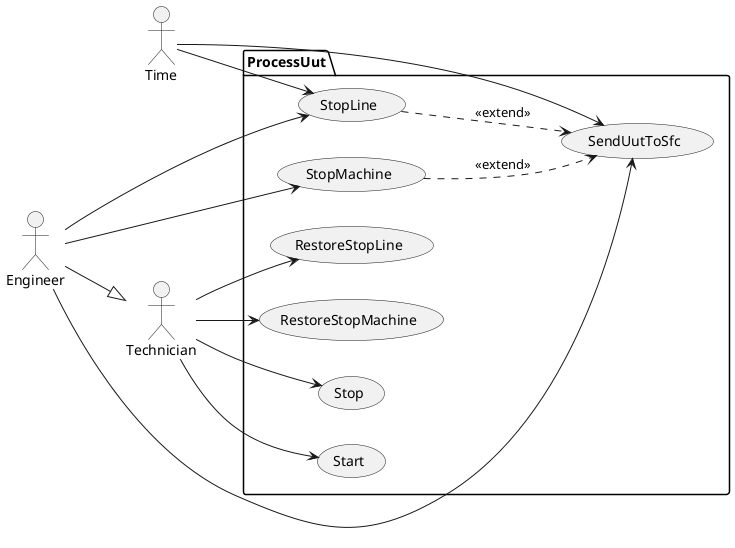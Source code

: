 @startuml ProcessUut Use Cases
left to right direction

:Time:
:Engineer:
:Technician:

package ProcessUut { 
    :Engineer: --> (StopLine)    
    :Engineer: --> (SendUutToSfc)
    :Engineer: --> (StopMachine)    
        
    :Technician: --> (RestoreStopMachine)
    :Technician: --> (Stop)
    :Technician: --> (Start)
    :Technician: --> (RestoreStopLine)
    :Engineer: --|> :Technician:
    
    :Time: --> (SendUutToSfc)
    :Time: --> (StopLine)
    
    StopMachine ..> (SendUutToSfc) : <<extend>>
    StopLine ..> (SendUutToSfc) : <<extend>>
}
@enduml